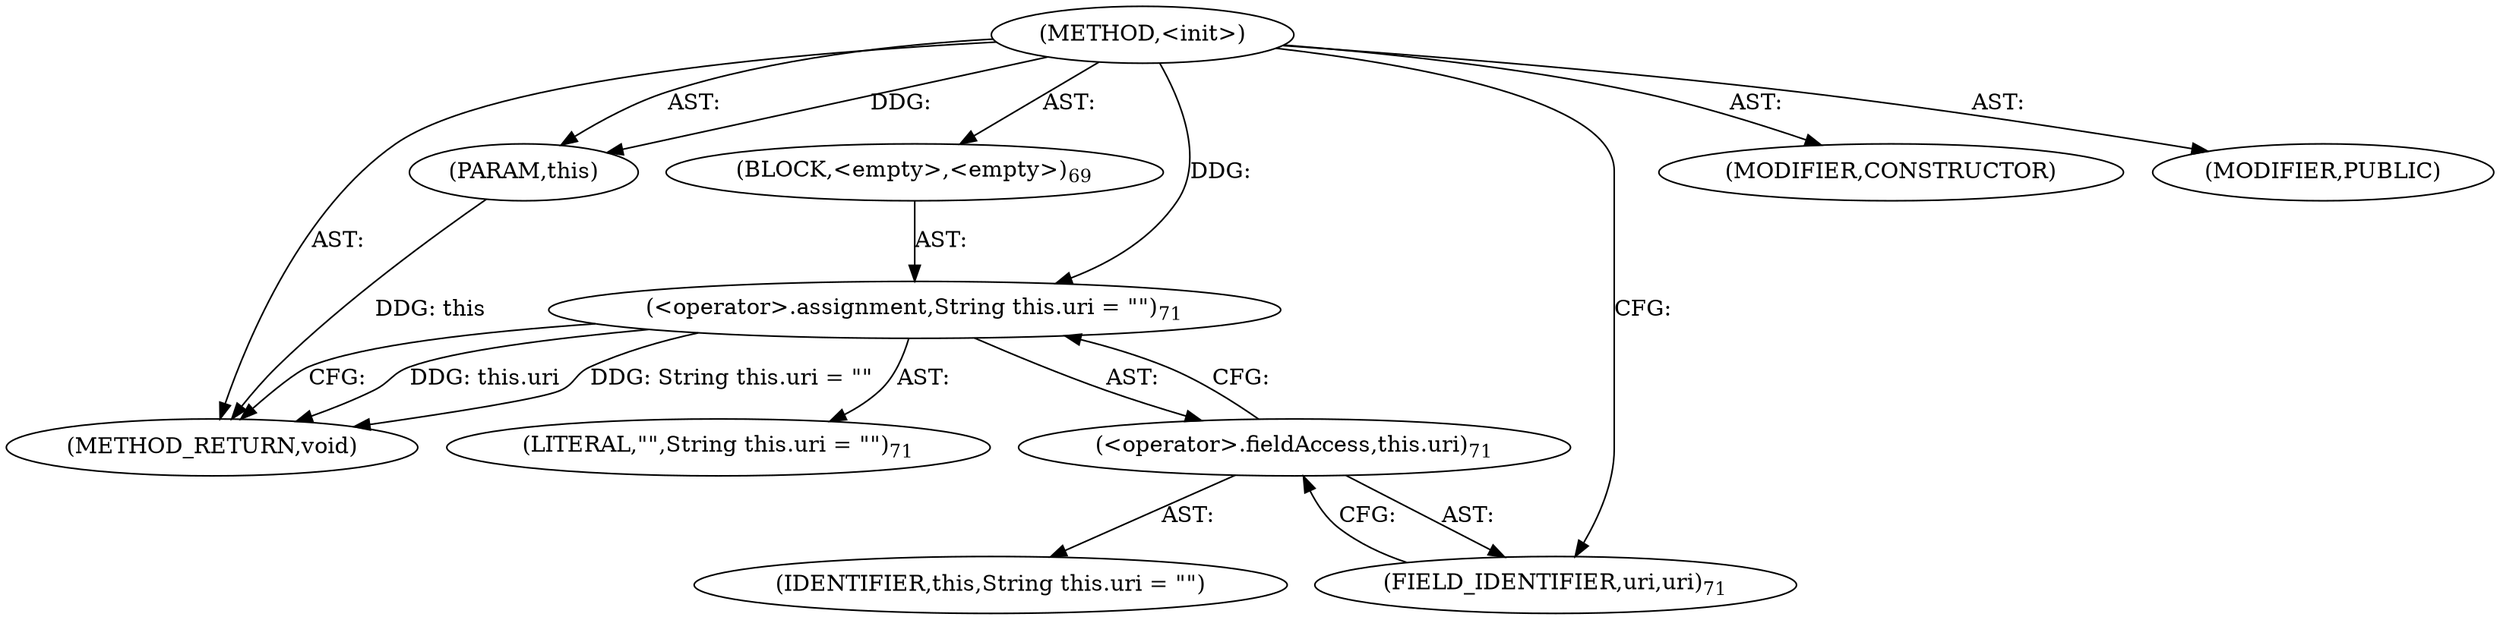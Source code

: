 digraph "&lt;init&gt;" {  
"111669149700" [label = <(METHOD,&lt;init&gt;)> ]
"115964116998" [label = <(PARAM,this)> ]
"25769803783" [label = <(BLOCK,&lt;empty&gt;,&lt;empty&gt;)<SUB>69</SUB>> ]
"30064771087" [label = <(&lt;operator&gt;.assignment,String this.uri = &quot;&quot;)<SUB>71</SUB>> ]
"30064771088" [label = <(&lt;operator&gt;.fieldAccess,this.uri)<SUB>71</SUB>> ]
"68719476750" [label = <(IDENTIFIER,this,String this.uri = &quot;&quot;)> ]
"55834574853" [label = <(FIELD_IDENTIFIER,uri,uri)<SUB>71</SUB>> ]
"90194313219" [label = <(LITERAL,&quot;&quot;,String this.uri = &quot;&quot;)<SUB>71</SUB>> ]
"133143986186" [label = <(MODIFIER,CONSTRUCTOR)> ]
"133143986187" [label = <(MODIFIER,PUBLIC)> ]
"128849018884" [label = <(METHOD_RETURN,void)> ]
  "111669149700" -> "115964116998"  [ label = "AST: "] 
  "111669149700" -> "25769803783"  [ label = "AST: "] 
  "111669149700" -> "133143986186"  [ label = "AST: "] 
  "111669149700" -> "133143986187"  [ label = "AST: "] 
  "111669149700" -> "128849018884"  [ label = "AST: "] 
  "25769803783" -> "30064771087"  [ label = "AST: "] 
  "30064771087" -> "30064771088"  [ label = "AST: "] 
  "30064771087" -> "90194313219"  [ label = "AST: "] 
  "30064771088" -> "68719476750"  [ label = "AST: "] 
  "30064771088" -> "55834574853"  [ label = "AST: "] 
  "30064771087" -> "128849018884"  [ label = "CFG: "] 
  "30064771088" -> "30064771087"  [ label = "CFG: "] 
  "55834574853" -> "30064771088"  [ label = "CFG: "] 
  "111669149700" -> "55834574853"  [ label = "CFG: "] 
  "115964116998" -> "128849018884"  [ label = "DDG: this"] 
  "30064771087" -> "128849018884"  [ label = "DDG: this.uri"] 
  "30064771087" -> "128849018884"  [ label = "DDG: String this.uri = &quot;&quot;"] 
  "111669149700" -> "115964116998"  [ label = "DDG: "] 
  "111669149700" -> "30064771087"  [ label = "DDG: "] 
}

